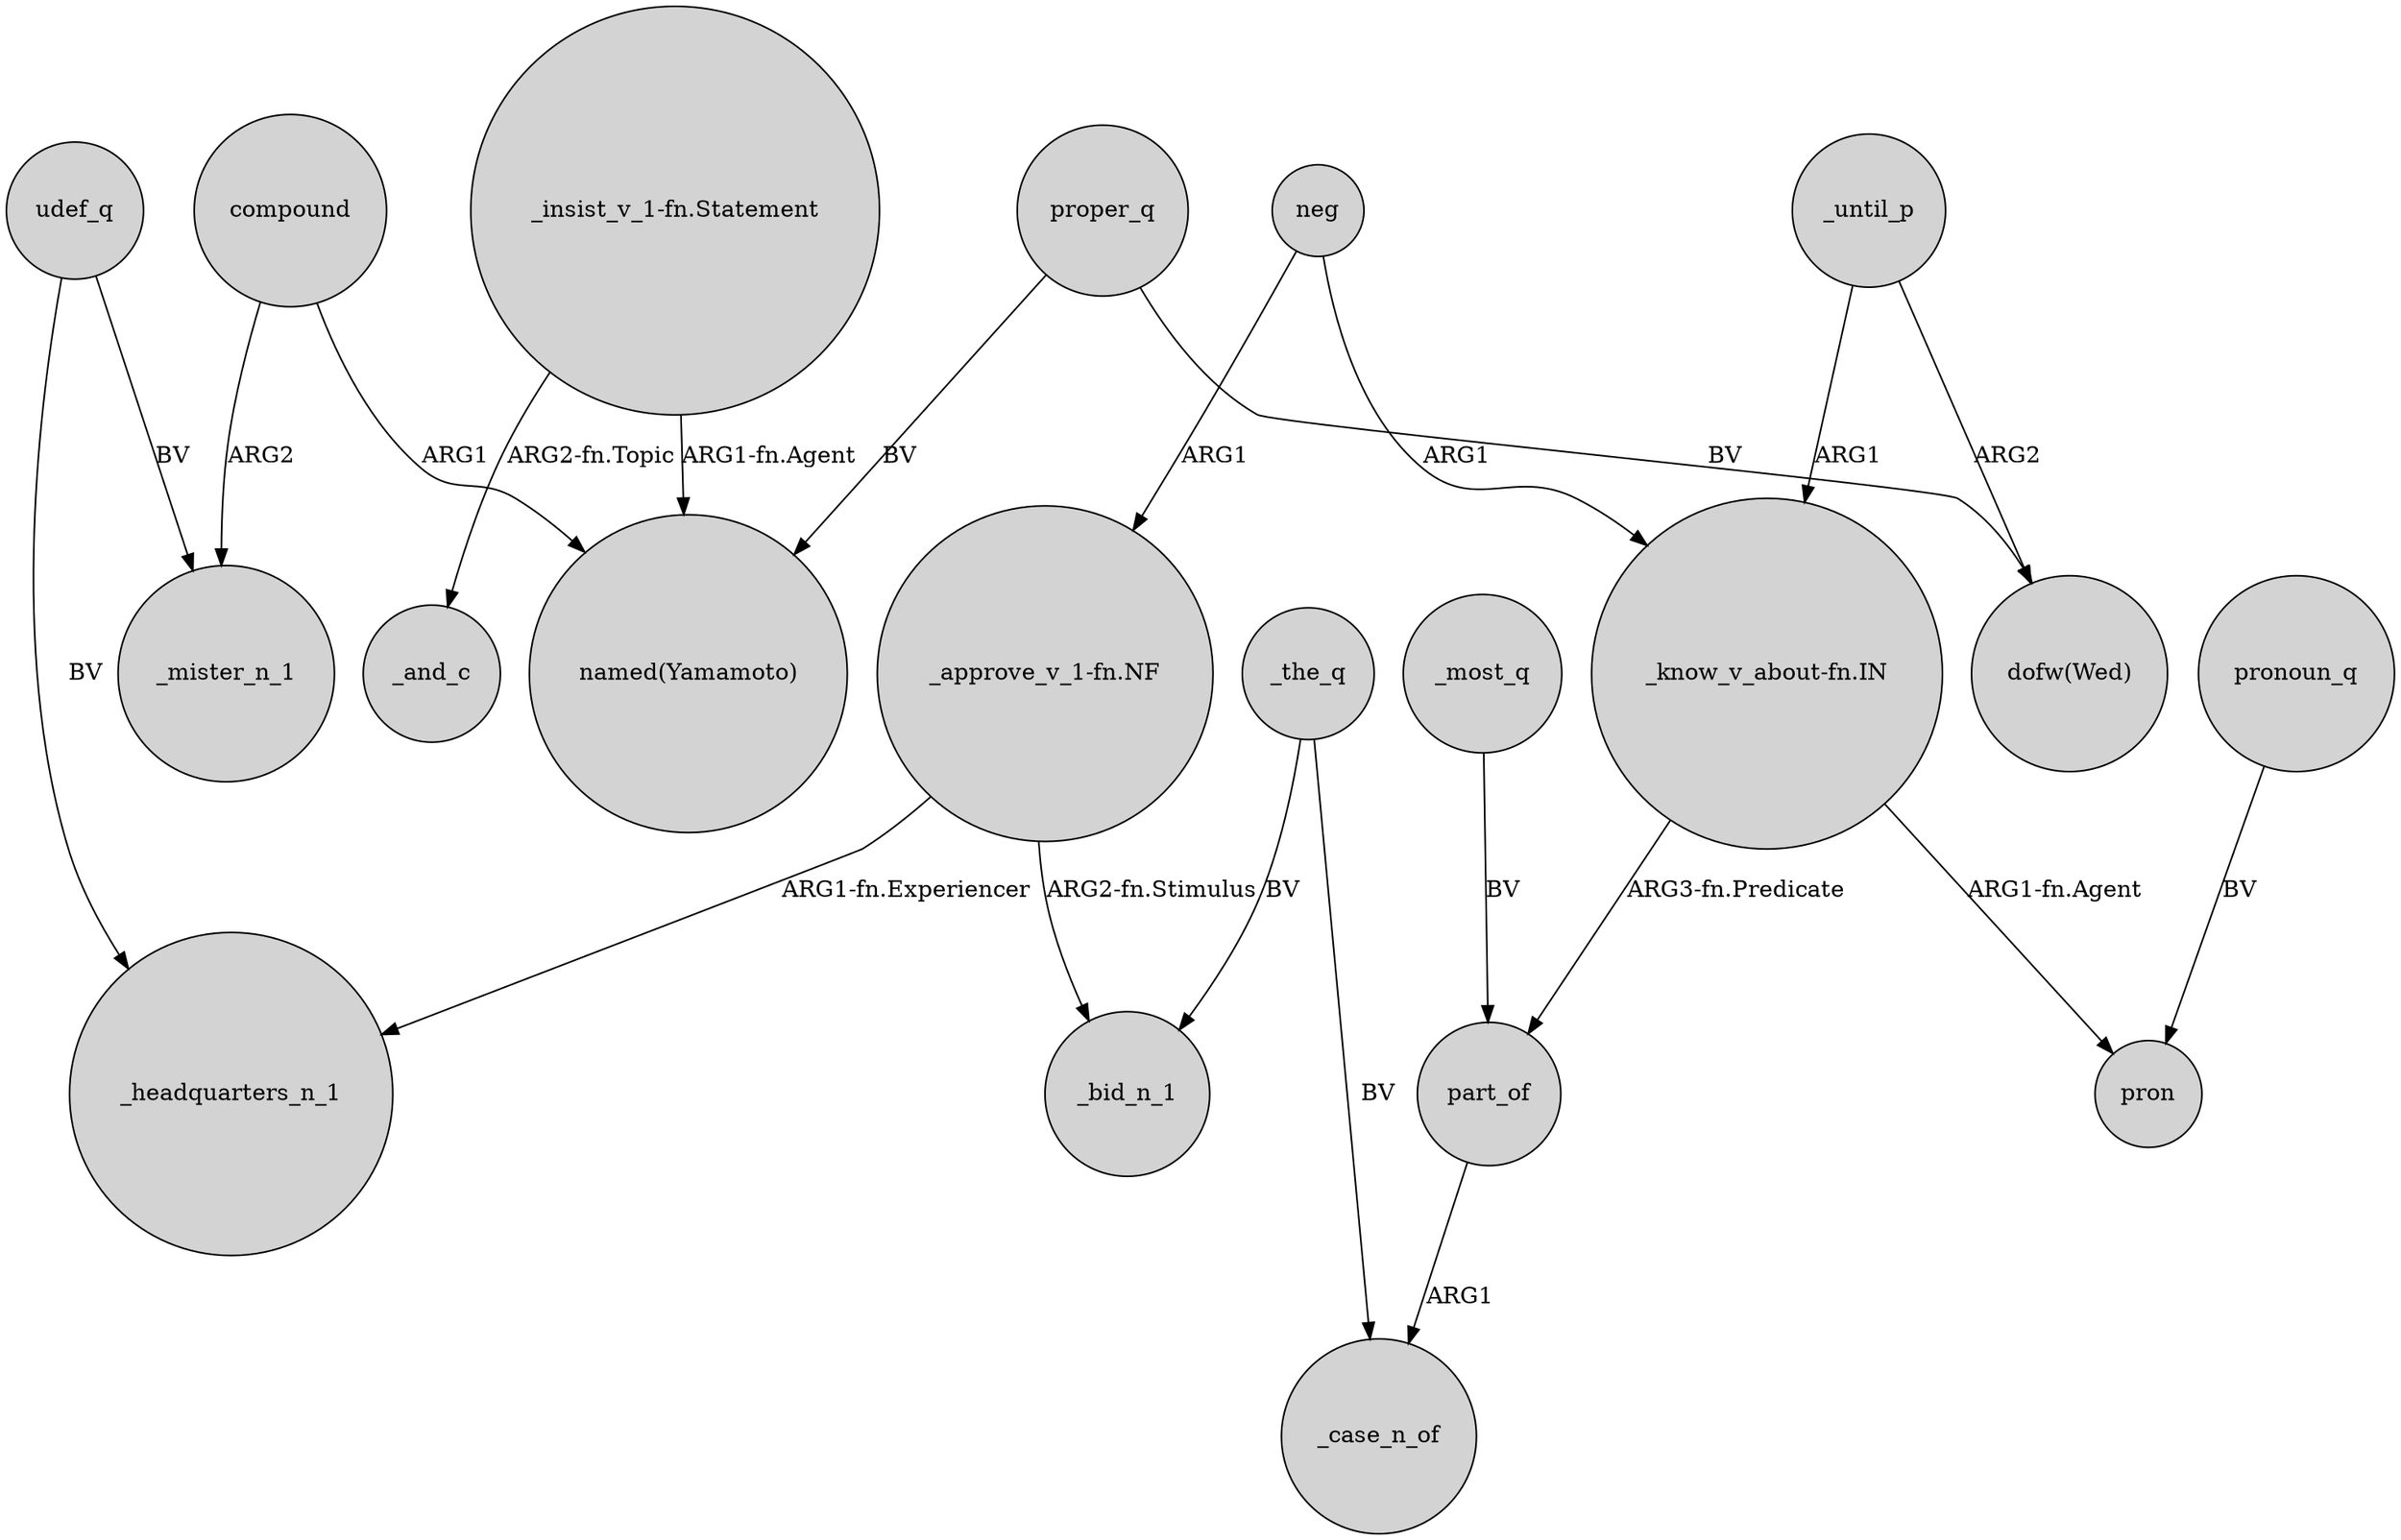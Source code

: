 digraph {
	node [shape=circle style=filled]
	"_approve_v_1-fn.NF" -> _headquarters_n_1 [label="ARG1-fn.Experiencer"]
	udef_q -> _headquarters_n_1 [label=BV]
	_the_q -> _case_n_of [label=BV]
	compound -> _mister_n_1 [label=ARG2]
	proper_q -> "named(Yamamoto)" [label=BV]
	udef_q -> _mister_n_1 [label=BV]
	compound -> "named(Yamamoto)" [label=ARG1]
	neg -> "_approve_v_1-fn.NF" [label=ARG1]
	"_know_v_about-fn.IN" -> part_of [label="ARG3-fn.Predicate"]
	pronoun_q -> pron [label=BV]
	"_approve_v_1-fn.NF" -> _bid_n_1 [label="ARG2-fn.Stimulus"]
	_until_p -> "_know_v_about-fn.IN" [label=ARG1]
	part_of -> _case_n_of [label=ARG1]
	proper_q -> "dofw(Wed)" [label=BV]
	neg -> "_know_v_about-fn.IN" [label=ARG1]
	"_know_v_about-fn.IN" -> pron [label="ARG1-fn.Agent"]
	_most_q -> part_of [label=BV]
	_the_q -> _bid_n_1 [label=BV]
	"_insist_v_1-fn.Statement" -> _and_c [label="ARG2-fn.Topic"]
	_until_p -> "dofw(Wed)" [label=ARG2]
	"_insist_v_1-fn.Statement" -> "named(Yamamoto)" [label="ARG1-fn.Agent"]
}
